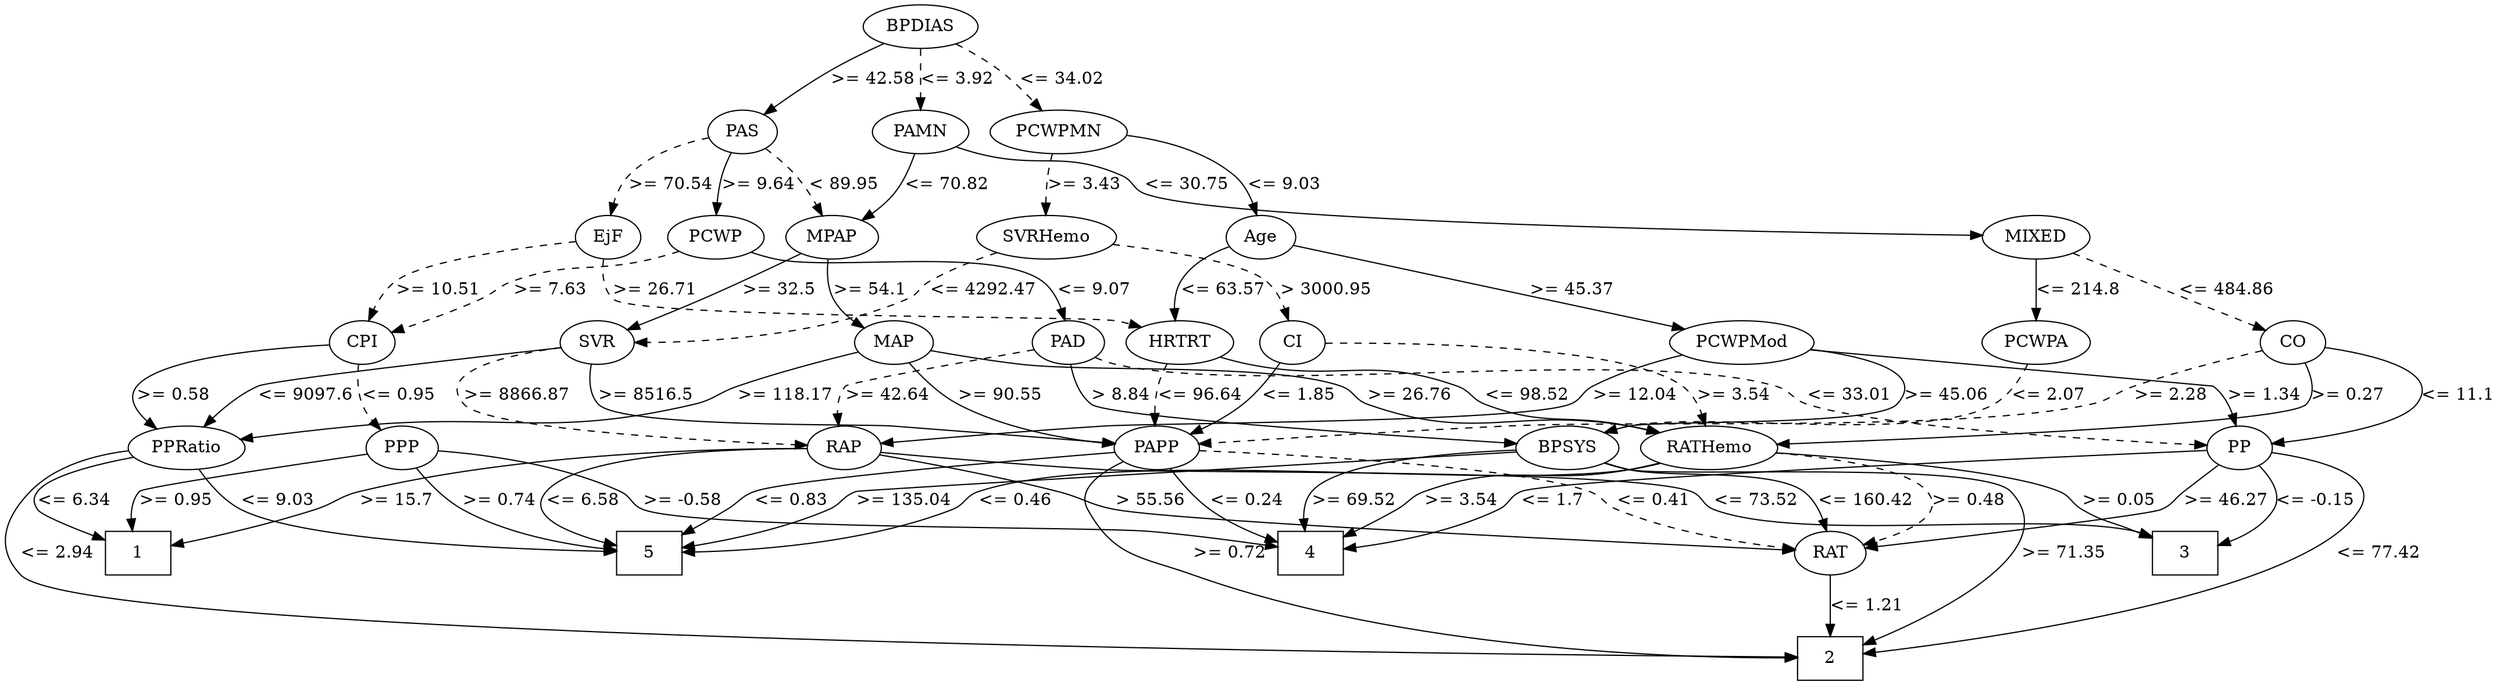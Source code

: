 strict digraph G {
	graph [bb="0,0,1597.2,558"];
	node [label="\N"];
	1	[height=0.5,
		pos="1453.2,105",
		shape=box,
		width=0.75];
	2	[height=0.5,
		pos="379.21,18",
		shape=box,
		width=0.75];
	3	[height=0.5,
		pos="169.21,105",
		shape=box,
		width=0.75];
	4	[height=0.5,
		pos="746.21,105",
		shape=box,
		width=0.75];
	5	[height=0.5,
		pos="1075.2,105",
		shape=box,
		width=0.75];
	RAP	[height=0.5,
		pos="942.21,192",
		width=0.77778];
	RAP -> 1	[label=">= 15.7",
		lp="1200.7,148.5",
		op=">=",
		param=15.7,
		pos="e,1425.9,107.22 969.5,187.94 1008.1,183.22 1080.4,172.9 1140.2,156 1157.7,151.06 1160.6,145.51 1178.2,141 1261.5,119.63 1362.4,111.04 \
1415.8,107.8",
		style=solid];
	RAP -> 3	[label="<= 73.52",
		lp="538.21,148.5",
		op="<=",
		param=73.52,
		pos="e,196.45,108.74 921.2,179.66 916.1,177.39 910.57,175.3 905.21,174 820.26,153.37 594.12,186.55 512.21,156 502.13,152.24 503.17,145.07 \
493.21,141 486.63,138.31 290.36,118.24 206.56,109.76",
		style=solid];
	RAP -> 5	[label="<= 6.58",
		lp="1113.7,148.5",
		op="<=",
		param=6.58,
		pos="e,1086.1,123.31 969.78,188.35 1007.7,184.07 1072.9,174.21 1087.2,156 1092.4,149.42 1092.2,140.94 1089.8,132.85",
		style=solid];
	RAT	[height=0.5,
		pos="379.21,105",
		width=0.76389];
	RAP -> RAT	[label="> 55.56",
		lp="914.71,148.5",
		op=">",
		param=55.56,
		pos="e,406.53,107.18 926.13,177.24 911.17,165.32 887.72,148.82 864.21,141 822.2,127.03 523.32,112.45 416.8,107.64",
		style=solid];
	RAT -> 2	[label="<= 1.21",
		lp="401.71,61.5",
		op="<=",
		param=1.21,
		pos="e,379.21,36.175 379.21,86.799 379.21,75.163 379.21,59.548 379.21,46.237",
		style=solid];
	PAS	[height=0.5,
		pos="1107.2,453",
		width=0.75];
	PCWP	[height=0.5,
		pos="1137.2,366",
		width=0.97491];
	PAS -> PCWP	[label=">= 9.64",
		lp="1145.7,409.5",
		op=">=",
		param=9.64,
		pos="e,1131.3,383.76 1113.1,435.21 1117.3,423.33 1123,407.17 1127.8,393.56",
		style=solid];
	MPAP	[height=0.5,
		pos="1049.2,366",
		width=0.97491];
	PAS -> MPAP	[label="< 89.95",
		lp="1094.7,409.5",
		op="<",
		param=89.95,
		pos="e,1055.7,383.95 1091.5,437.96 1085.3,431.9 1078.4,424.5 1073.2,417 1068.1,409.7 1063.6,401.16 1059.8,393.22",
		style=dashed];
	EjF	[height=0.5,
		pos="1217.2,366",
		width=0.75];
	PAS -> EjF	[label=">= 70.54",
		lp="1214.2,409.5",
		op=">=",
		param=70.54,
		pos="e,1205.4,382.73 1129.4,442.39 1142.6,436.16 1159.1,427.29 1172.2,417 1181.9,409.38 1191.3,399.53 1198.9,390.59",
		style=dashed];
	PAD	[height=0.5,
		pos="692.21,279",
		width=0.79437];
	PCWP -> PAD	[label="<= 9.07",
		lp="1021.7,322.5",
		op="<=",
		param=9.07,
		pos="e,718.83,285.95 1111,353.97 1105.2,351.79 1099,349.67 1093.2,348 1052.3,336.29 1040.1,341.68 999.21,330 981.36,324.9 978.28,319.29 \
960.21,315 881.12,296.24 858.62,308.9 778.21,297 761.94,294.59 744.09,291.19 728.88,288.06",
		style=solid];
	CPI	[height=0.5,
		pos="1325.2,279",
		width=0.75];
	PCWP -> CPI	[label=">= 7.63",
		lp="1280.7,322.5",
		op=">=",
		param=7.63,
		pos="e,1303.5,290.05 1164.1,354.28 1169.7,352.13 1175.6,349.94 1181.2,348 1206.7,339.13 1215.3,342.57 1239.2,330 1248.7,324.99 1249.2,\
320.85 1258.2,315 1269.6,307.64 1282.7,300.53 1294.2,294.67",
		style=dashed];
	SVR	[height=0.5,
		pos="1148.2,279",
		width=0.77778];
	MPAP -> SVR	[label=">= 32.5",
		lp="1134.7,322.5",
		op=">=",
		param=32.5,
		pos="e,1133.7,294.95 1069.3,350.89 1077.8,344.71 1087.7,337.23 1096.2,330 1106.5,321.27 1117.4,311.03 1126.5,302.09",
		style=solid];
	MAP	[height=0.5,
		pos="1066.2,279",
		width=0.84854];
	MPAP -> MAP	[label=">= 54.1",
		lp="1073.7,322.5",
		op=">=",
		param=54.1,
		pos="e,1057.8,296.32 1048.4,347.67 1048.3,337.96 1048.8,325.68 1051.2,315 1051.9,311.94 1052.9,308.81 1053.9,305.74",
		style=solid];
	EjF -> CPI	[label=">= 10.51",
		lp="1342.2,322.5",
		op=">=",
		param=10.51,
		pos="e,1322.7,297.21 1243.3,360.87 1263.3,356.45 1290.1,347.53 1307.2,330 1313.3,323.71 1317.4,315.17 1320.1,306.94",
		style=dashed];
	HRTRT	[height=0.5,
		pos="911.21,279",
		width=1.1013];
	EjF -> HRTRT	[label=">= 26.71",
		lp="1205.2,322.5",
		op=">=",
		param=26.71,
		pos="e,948.22,285.61 1203,350.52 1189.7,337.34 1170.6,319.3 1161.2,315 1106.2,289.73 1086.2,305.43 1026.2,297 1003.9,293.86 979.18,290.23 \
958.39,287.13",
		style=dashed];
	PAD -> RAP	[label=">= 42.64",
		lp="806.21,235.5",
		op=">=",
		param=42.64,
		pos="e,921.09,203.96 713.95,267.24 726.98,260.6 743.78,251.71 758.21,243 768.34,236.89 769.18,232.29 780.21,228 832.53,207.67 851.38,\
225.88 905.21,210 907.36,209.37 909.54,208.63 911.72,207.82",
		style=dashed];
	BPSYS	[height=0.5,
		pos="291.21,192",
		width=1.0471];
	PAD -> BPSYS	[label="> 8.84",
		lp="468.71,235.5",
		op=">",
		param=8.84,
		pos="e,323.57,201.47 665.52,272.07 648.82,268.51 626.84,264.08 607.21,261 537.83,250.1 518.35,260.04 450.21,243 432.6,238.59 429.4,233.86 \
412.21,228 386.34,219.17 356.89,210.62 333.51,204.18",
		style=solid];
	PP	[height=0.5,
		pos="94.213,192",
		width=0.75];
	PAD -> PP	[label="<= 33.01",
		lp="264.21,235.5",
		op="<=",
		param=33.01,
		pos="e,117.69,201.25 665.96,271.7 649.24,267.95 627.08,263.46 607.21,261 444.26,240.84 399.41,274.25 238.21,243 235.36,242.45 168.79,\
219.17 127.17,204.57",
		style=dashed];
	BPSYS -> 2	[label=">= 71.35",
		lp="107.21,105",
		op=">=",
		param=71.35,
		pos="e,351.99,20.998 254.68,187.17 198.66,180.94 96.759,168.11 85.213,156 64.016,133.77 62.06,111.02 81.213,87 113.46,46.567 269.35,28.284 \
341.92,21.861",
		style=solid];
	BPSYS -> 4	[label=">= 69.52",
		lp="617.21,148.5",
		op=">=",
		param=69.52,
		pos="e,718.99,109.17 327.66,187.32 397.69,180.11 546.09,164.12 568.21,156 579.67,151.79 579.97,145.75 591.21,141 629.57,124.79 676.58,\
115.52 708.7,110.65",
		style=solid];
	BPSYS -> 5	[label=">= 135.04",
		lp="691.21,148.5",
		op=">=",
		param=135.04,
		pos="e,1048.1,109.39 327.78,187.5 417.13,178.93 639.57,157.47 643.21,156 653.19,151.97 652.18,144.88 662.21,141 716.45,120.05 865.31,\
128.23 923.21,123 962.36,119.46 1007.1,114.33 1037.8,110.63",
		style=solid];
	BPSYS -> RAT	[label="<= 160.42",
		lp="267.21,148.5",
		op="<=",
		param=160.42,
		pos="e,352.08,108.81 263.96,179.3 245.67,169.76 226.83,155.55 238.21,141 250.89,124.79 304.68,115.03 342.03,110.08",
		style=solid];
	PP -> 2	[label="<= 77.42",
		lp="38.213,105",
		op="<=",
		param=77.42,
		pos="e,352,19.408 68.173,186.56 50.254,182.06 27.541,173.19 15.213,156 -2.6774,131.06 -5.4949,112.07 12.213,87 49.937,33.585 256.3,22.128 \
341.94,19.671",
		style=solid];
	PP -> 3	[label="<= -0.15",
		lp="47.713,148.5",
		op="<=",
		param=-0.15,
		pos="e,142.15,115.57 69.561,184.4 43.121,176.14 6.979,160.64 23.213,141 50.315,108.22 76.026,133.63 117.21,123 122.2,121.71 127.41,120.21 \
132.52,118.64",
		style=solid];
	PP -> 4	[label="<= 1.7",
		lp="351.21,148.5",
		op="<=",
		param=1.7,
		pos="e,719.11,105.42 120.79,188.31 159.82,183.93 234.7,173.9 296.21,156 312.86,151.16 315.37,145.11 332.21,141 468.12,107.8 635.74,104.82 \
709,105.32",
		style=solid];
	PP -> RAT	[label=">= 46.27",
		lp="121.21,148.5",
		op=">=",
		param=46.27,
		pos="e,352.2,108.86 89.452,174.12 87.515,163.33 87.303,149.77 95.213,141 99.32,136.45 266.06,118.09 342.1,109.94",
		style=solid];
	PAMN	[height=0.5,
		pos="995.21,453",
		width=1.0139];
	PAMN -> MPAP	[label="<= 70.82",
		lp="1023.2,409.5",
		op="<=",
		param=70.82,
		pos="e,1023.2,378.12 992.19,434.75 991.28,424.6 991.71,411.86 997.21,402 1001.3,394.72 1007.6,388.66 1014.4,383.74",
		style=solid];
	MIXED	[height=0.5,
		pos="366.21,366",
		width=1.125];
	PAMN -> MIXED	[label="<= 30.75",
		lp="860.21,409.5",
		op="<=",
		param=30.75,
		pos="e,406.96,366.84 967.77,440.85 961.73,438.68 955.31,436.59 949.21,435 899.15,421.97 884.35,429.76 834.21,417 815,412.11 811.59,406.18 \
792.21,402 659.1,373.28 497.92,367.75 417.32,366.92",
		style=solid];
	PCWPA	[height=0.5,
		pos="179.21,279",
		width=1.1555];
	MIXED -> PCWPA	[label="<= 214.8",
		lp="309.21,322.5",
		op="<=",
		param=214.8,
		pos="e,206.74,292.51 339.02,352.64 306.57,337.89 252.16,313.16 215.98,296.71",
		style=solid];
	CO	[height=0.5,
		pos="366.21,279",
		width=0.75];
	MIXED -> CO	[label="<= 484.86",
		lp="395.21,322.5",
		op="<=",
		param=484.86,
		pos="e,366.21,297.18 366.21,347.8 366.21,336.16 366.21,320.55 366.21,307.24",
		style=dashed];
	PPRatio	[height=0.5,
		pos="1493.2,192",
		width=1.1013];
	CPI -> PPRatio	[label=">= 0.58",
		lp="1550.7,235.5",
		op=">=",
		param=0.58,
		pos="e,1512.7,207.69 1352.4,277.39 1401.8,275.64 1503.4,268.91 1525.2,243 1532.5,234.37 1527.7,223.99 1519.8,214.92",
		style=solid];
	PPP	[height=0.5,
		pos="1317.2,192",
		width=0.75];
	CPI -> PPP	[label="<= 0.95",
		lp="1340.7,235.5",
		op="<=",
		param=0.95,
		pos="e,1316.8,210.17 1321.2,261 1320,255.31 1318.9,248.91 1318.2,243 1317.4,235.69 1317,227.75 1316.9,220.39",
		style=dashed];
	PCWPMod	[height=0.5,
		pos="546.21,279",
		width=1.4444];
	PCWPMod -> RAP	[label=">= 12.04",
		lp="728.21,235.5",
		op=">=",
		param=12.04,
		pos="e,921.15,204.17 592.95,271.07 620.26,265.81 654.83,257.04 683.21,243 692.86,238.23 692.21,231.97 702.21,228 786.38,194.54 817.67,\
233.25 905.21,210 907.38,209.43 909.57,208.73 911.76,207.96",
		style=solid];
	PCWPMod -> BPSYS	[label=">= 45.06",
		lp="330.21,235.5",
		op=">=",
		param=45.06,
		pos="e,291.11,210.3 497.63,272.36 429.05,264.21 311.36,249.4 304.21,243 297.75,237.22 294.32,228.67 292.54,220.27",
		style=solid];
	PCWPMod -> PP	[label=">= 1.34",
		lp="171.71,235.5",
		op=">=",
		param=1.34,
		pos="e,108.1,207.61 498.27,271.77 470.29,268.28 434.29,264.03 402.21,261 346.1,255.69 201.03,265.18 149.21,243 141.45,239.68 127.26,226.69 \
115.23,214.79",
		style=solid];
	PCWPA -> BPSYS	[label="<= 2.07",
		lp="103.71,235.5",
		op="<=",
		param=2.07,
		pos="e,254.73,196.53 140.53,272.15 105.22,265.19 61.336,251.46 81.213,228 91.665,215.66 185.95,203.84 244.58,197.59",
		style=dashed];
	PCWPMN	[height=0.5,
		pos="890.21,453",
		width=1.3902];
	SVRHemo	[height=0.5,
		pos="890.21,366",
		width=1.3902];
	PCWPMN -> SVRHemo	[label=">= 3.43",
		lp="912.71,409.5",
		op=">=",
		param=3.43,
		pos="e,890.21,384.18 890.21,434.8 890.21,423.16 890.21,407.55 890.21,394.24",
		style=dashed];
	Age	[height=0.5,
		pos="739.21,366",
		width=0.75];
	PCWPMN -> Age	[label="<= 9.03",
		lp="769.71,409.5",
		op="<=",
		param=9.03,
		pos="e,737.49,384.34 843.65,446.22 807.07,440.69 760.21,431.09 747.21,417 741.6,410.91 739.03,402.53 738.03,394.37",
		style=solid];
	CI	[height=0.5,
		pos="814.21,279",
		width=0.75];
	SVRHemo -> CI	[label="> 3000.95",
		lp="843.71,322.5",
		op=">",
		param=3000.95,
		pos="e,810.29,297.07 849.34,355.26 836.21,350.02 823.05,342.04 815.21,330 810.87,323.32 809.51,315.01 809.55,307.08",
		style=dashed];
	SVRHemo -> SVR	[label="<= 4292.47",
		lp="927.71,322.5",
		op="<=",
		param=4292.47,
		pos="e,1126,290.45 886.91,347.83 885.88,336.92 886.76,323.33 895.21,315 928.73,281.97 1060.4,307.95 1106.2,297 1109.6,296.19 1113.1,295.15 \
1116.5,293.98",
		style=dashed];
	Age -> PCWPMod	[label=">= 45.37",
		lp="680.21,322.5",
		op=">=",
		param=45.37,
		pos="e,576.97,293.54 717.07,355.25 685.24,341.23 626.02,315.15 586.35,297.68",
		style=solid];
	Age -> HRTRT	[label="<= 63.57",
		lp="780.21,322.5",
		op="<=",
		param=63.57,
		pos="e,878.74,289.61 739.97,347.77 741.39,336.84 745.05,323.24 754.21,315 786.49,285.98 807.93,306.84 850.21,297 856.33,295.58 862.75,\
293.94 869.03,292.26",
		style=solid];
	CO -> PP	[label="<= 11.1",
		lp="50.713,235.5",
		op="<=",
		param=11.1,
		pos="e,69.953,200.51 339.92,274.43 312.55,270.78 268.42,265.09 230.21,261 207.81,258.6 43.423,259.63 28.213,243 14.034,227.5 37.546,213.41 \
60.34,204.16",
		style=solid];
	RATHemo	[height=0.5,
		pos="528.21,192",
		width=1.375];
	CO -> RATHemo	[label=">= 0.27",
		lp="389.71,235.5",
		op=">=",
		param=0.27,
		pos="e,480.19,196.96 361.64,260.88 359.89,250.26 359.82,236.98 367.21,228 380.28,212.12 429.47,203.03 470.08,198.12",
		style=solid];
	PAPP	[height=0.5,
		pos="864.21,192",
		width=0.88889];
	CO -> PAPP	[label=">= 2.28",
		lp="656.71,235.5",
		op=">=",
		param=2.28,
		pos="e,831.92,192.79 392.68,274.19 416.79,270.72 453.39,265.48 485.21,261 542.97,252.88 561.56,265.87 615.21,243 625.11,238.78 624.34,\
232.29 634.21,228 695.69,201.3 774.12,194.51 821.68,193.04",
		style=dashed];
	RATHemo -> 3	[label=">= 0.05",
		lp="207.71,148.5",
		op=">=",
		param=0.05,
		pos="e,170.05,123.03 480.75,186.83 387.93,178.59 190.89,160.61 185.21,156 178.19,150.31 174.21,141.52 171.96,132.89",
		style=solid];
	RATHemo -> 4	[label=">= 3.54",
		lp="757.71,148.5",
		op=">=",
		param=3.54,
		pos="e,742.93,123.4 576.41,187.56 626.86,183.07 701.8,173.63 724.21,156 731.5,150.27 736.43,141.62 739.74,133.13",
		style=solid];
	RATHemo -> 5	[label="<= 0.46",
		lp="992.71,148.5",
		op="<=",
		param=0.46,
		pos="e,1047.8,112.33 577.1,188.55 681.02,183.1 917.15,169.43 951.21,156 961.22,152.06 960.75,146.11 970.21,141 991.57,129.47 1017.4,120.8 \
1038.1,114.97",
		style=solid];
	RATHemo -> RAT	[label=">= 0.48",
		lp="402.71,148.5",
		op=">=",
		param=0.48,
		pos="e,374.7,123.08 481.4,186.14 442.96,181.09 392.86,171.66 380.21,156 375.07,149.64 373.58,141.18 373.75,133.04",
		style=dashed];
	PAPP -> 2	[label=">= 0.72",
		lp="869.71,105",
		op=">=",
		param=0.72,
		pos="e,406.23,19.542 866.37,173.72 866.81,163.55 865.86,150.81 860.21,141 839.17,104.46 821.27,102.89 782.21,87 654.73,35.142 489.08,\
22.83 416.28,19.908",
		style=solid];
	PAPP -> 4	[label="<= 0.24",
		lp="837.71,148.5",
		op="<=",
		param=0.24,
		pos="e,769.82,123.16 845.11,177.4 836.04,170.93 825.06,163.08 815.21,156 803.04,147.24 789.68,137.58 777.99,129.1",
		style=solid];
	PAPP -> 5	[label="<= 0.83",
		lp="1059.7,148.5",
		op="<=",
		param=0.83,
		pos="e,1057.2,123 888.16,179.96 893.67,177.73 899.58,175.59 905.21,174 954.58,160.08 972.86,177.97 1019.2,156 1023,154.23 1036.8,141.9 \
1049.8,129.92",
		style=solid];
	PAPP -> RAT	[label="<= 0.41",
		lp="470.71,148.5",
		op="<=",
		param=0.41,
		pos="e,396.33,119.15 832.53,189.32 741.58,184.35 483.93,169.26 448.21,156 443.24,154.15 422.15,138.66 404.59,125.41",
		style=dashed];
	CI -> RATHemo	[label=">= 3.54",
		lp="517.71,235.5",
		op=">=",
		param=3.54,
		pos="e,507.43,208.36 788.99,272.05 772.38,268.34 750.11,263.76 730.21,261 704.27,257.4 513.01,262.21 495.21,243 487.59,234.77 492.24,\
224.61 500.18,215.6",
		style=dashed];
	CI -> PAPP	[label="<= 1.85",
		lp="863.71,235.5",
		op="<=",
		param=1.85,
		pos="e,854.68,209.21 823.62,262.01 830.9,249.63 841.13,232.23 849.5,218.01",
		style=solid];
	SVR -> RAP	[label=">= 8866.87",
		lp="1242.7,235.5",
		op=">=",
		param=8866.87,
		pos="e,970.32,192.28 1172,269.34 1194.1,260.03 1221.6,244.36 1207.2,228 1178.2,194.88 1046.5,191.63 980.34,192.17",
		style=dashed];
	SVR -> PAPP	[label=">= 8516.5",
		lp="1160.2,235.5",
		op=">=",
		param=8516.5,
		pos="e,888.08,204.34 1142.4,261.11 1137.5,249.73 1129.4,235.48 1117.2,228 1076.9,203.28 951.15,221.19 905.21,210 902.72,209.39 900.19,\
208.66 897.66,207.84",
		style=solid];
	SVR -> PPRatio	[label="<= 9097.6",
		lp="1489.2,235.5",
		op="<=",
		param=9097.6,
		pos="e,1479.6,209.04 1175.5,274.67 1203.9,271.22 1249.7,265.68 1289.2,261 1358.1,252.85 1381.9,273.51 1444.2,243 1451,239.7 1462.6,227.95 \
1472.8,216.66",
		style=solid];
	BPDIAS	[height=0.5,
		pos="995.21,540",
		width=1.1735];
	BPDIAS -> PAS	[label=">= 42.58",
		lp="1089.2,496.5",
		op=">=",
		param=42.58,
		pos="e,1090.8,467.39 1016.4,524.24 1025.1,518.08 1035.2,510.79 1044.2,504 1057.1,494.27 1071.3,483.1 1082.9,473.79",
		style=solid];
	BPDIAS -> PAMN	[label="<= 3.92",
		lp="1017.7,496.5",
		op="<=",
		param=3.92,
		pos="e,995.21,471.18 995.21,521.8 995.21,510.16 995.21,494.55 995.21,481.24",
		style=dashed];
	BPDIAS -> PCWPMN	[label="<= 34.02",
		lp="965.21,496.5",
		op="<=",
		param=34.02,
		pos="e,904.34,470.29 970.38,525.21 960.34,519.2 948.86,511.76 939.21,504 929.39,496.11 919.5,486.41 911.19,477.66",
		style=dashed];
	HRTRT -> RATHemo	[label="<= 98.52",
		lp="589.21,235.5",
		op="<=",
		param=98.52,
		pos="e,535.29,210.02 879.84,267.9 870.41,265.24 859.97,262.65 850.21,261 787.2,250.36 618.94,274.27 563.21,243 553.51,237.56 545.88,228.17 \
540.25,218.98",
		style=solid];
	HRTRT -> PAPP	[label="<= 96.64",
		lp="932.21,235.5",
		op="<=",
		param=96.64,
		pos="e,883.15,206.85 910.38,260.9 909.28,250.81 906.78,238.07 901.21,228 898.43,222.97 894.68,218.24 890.62,213.98",
		style=dashed];
	MAP -> RATHemo	[label=">= 26.76",
		lp="1018.2,235.5",
		op=">=",
		param=26.76,
		pos="e,576.59,195.9 1043.3,266.74 1014,252.35 966.47,229.15 962.21,228 926.91,218.45 697,203.34 586.86,196.53",
		style=solid];
	MAP -> PAPP	[label=">= 90.55",
		lp="1087.2,235.5",
		op=">=",
		param=90.55,
		pos="e,888.12,204.18 1065.6,260.58 1064.3,249.56 1060.6,235.95 1051.2,228 1026.2,206.92 936.82,218.34 905.21,210 902.74,209.35 900.21,\
208.58 897.69,207.73",
		style=solid];
	MAP -> PPRatio	[label=">= 118.17",
		lp="1411.2,235.5",
		op=">=",
		param=118.17,
		pos="e,1458.2,200.58 1090.1,267.51 1096.8,264.97 1104.2,262.54 1111.2,261 1220.9,236.91 1258.5,283.58 1363.2,243 1373.2,239.11 1372.7,\
233.03 1382.2,228 1402.9,217.07 1427.5,208.88 1448.3,203.18",
		style=solid];
	PPRatio -> 1	[label="<= 6.34",
		lp="1524.7,148.5",
		op="<=",
		param=6.34,
		pos="e,1480.6,120.5 1499.8,173.99 1502.6,163.92 1504.3,151.18 1499.2,141 1496.6,135.7 1492.7,130.99 1488.4,126.87",
		style=solid];
	PPRatio -> 2	[label="<= 2.94",
		lp="1574.7,105",
		op="<=",
		param=2.94,
		pos="e,406.47,19.622 1523.3,180.21 1534.1,174.72 1545.1,166.86 1551.2,156 1573.8,116.07 1525.1,101.69 1489.2,87 1388.2,45.598 598.77,\
24.265 416.62,19.865",
		style=solid];
	PPRatio -> 5	[label="<= 9.03",
		lp="1404.7,148.5",
		op="<=",
		param=9.03,
		pos="e,1102.6,106 1459.5,182.3 1437.2,176.06 1407.5,166.86 1382.2,156 1369.6,150.58 1368.3,145.26 1355.2,141 1271.6,113.69 1167.6,107.47 \
1112.9,106.19",
		style=solid];
	PPP -> 1	[label=">= 0.95",
		lp="1463.7,148.5",
		op=">=",
		param=0.95,
		pos="e,1449.6,123.01 1344.3,189.04 1369.6,185.87 1406.9,177.61 1431.2,156 1438.1,149.84 1443,141.09 1446.3,132.63",
		style=solid];
	PPP -> 4	[label=">= -0.58",
		lp="1266.7,148.5",
		op=">=",
		param=-0.58,
		pos="e,773.56,111.24 1294.5,182.04 1279.3,175.63 1259,166.33 1242.2,156 1233.1,150.35 1233.3,144.77 1223.2,141 1145.9,112.05 934.31,131.55 \
852.21,123 829.32,120.62 803.85,116.58 783.62,113.03",
		style=solid];
	PPP -> 5	[label=">= 0.74",
		lp="1328.7,148.5",
		op=">=",
		param=0.74,
		pos="e,1102.4,107.13 1314.1,174.02 1311.2,162.9 1305.6,148.99 1295.2,141 1267.3,119.47 1167.6,110.86 1112.5,107.68",
		style=solid];
}
